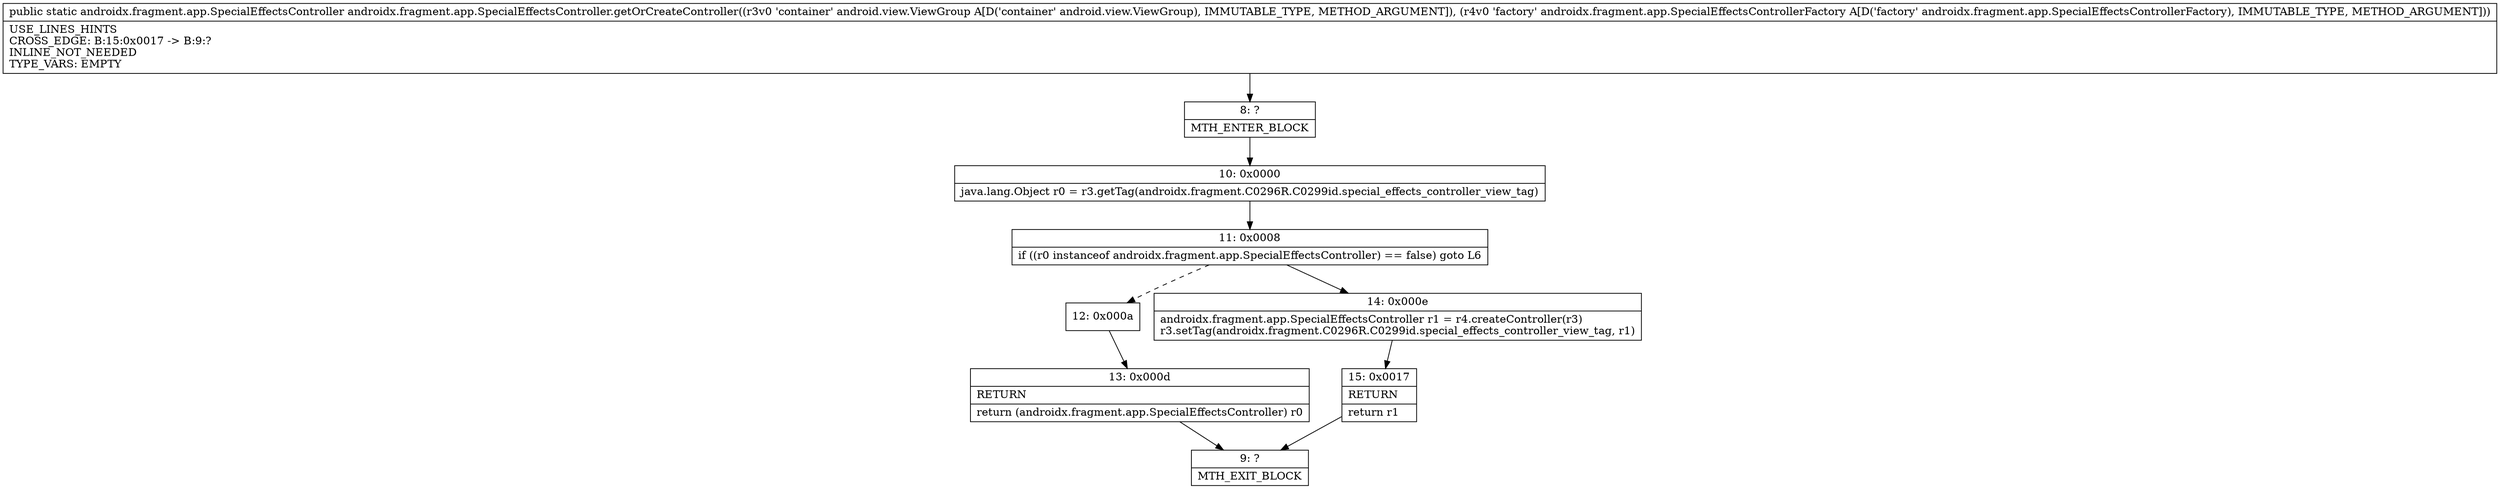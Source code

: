 digraph "CFG forandroidx.fragment.app.SpecialEffectsController.getOrCreateController(Landroid\/view\/ViewGroup;Landroidx\/fragment\/app\/SpecialEffectsControllerFactory;)Landroidx\/fragment\/app\/SpecialEffectsController;" {
Node_8 [shape=record,label="{8\:\ ?|MTH_ENTER_BLOCK\l}"];
Node_10 [shape=record,label="{10\:\ 0x0000|java.lang.Object r0 = r3.getTag(androidx.fragment.C0296R.C0299id.special_effects_controller_view_tag)\l}"];
Node_11 [shape=record,label="{11\:\ 0x0008|if ((r0 instanceof androidx.fragment.app.SpecialEffectsController) == false) goto L6\l}"];
Node_12 [shape=record,label="{12\:\ 0x000a}"];
Node_13 [shape=record,label="{13\:\ 0x000d|RETURN\l|return (androidx.fragment.app.SpecialEffectsController) r0\l}"];
Node_9 [shape=record,label="{9\:\ ?|MTH_EXIT_BLOCK\l}"];
Node_14 [shape=record,label="{14\:\ 0x000e|androidx.fragment.app.SpecialEffectsController r1 = r4.createController(r3)\lr3.setTag(androidx.fragment.C0296R.C0299id.special_effects_controller_view_tag, r1)\l}"];
Node_15 [shape=record,label="{15\:\ 0x0017|RETURN\l|return r1\l}"];
MethodNode[shape=record,label="{public static androidx.fragment.app.SpecialEffectsController androidx.fragment.app.SpecialEffectsController.getOrCreateController((r3v0 'container' android.view.ViewGroup A[D('container' android.view.ViewGroup), IMMUTABLE_TYPE, METHOD_ARGUMENT]), (r4v0 'factory' androidx.fragment.app.SpecialEffectsControllerFactory A[D('factory' androidx.fragment.app.SpecialEffectsControllerFactory), IMMUTABLE_TYPE, METHOD_ARGUMENT]))  | USE_LINES_HINTS\lCROSS_EDGE: B:15:0x0017 \-\> B:9:?\lINLINE_NOT_NEEDED\lTYPE_VARS: EMPTY\l}"];
MethodNode -> Node_8;Node_8 -> Node_10;
Node_10 -> Node_11;
Node_11 -> Node_12[style=dashed];
Node_11 -> Node_14;
Node_12 -> Node_13;
Node_13 -> Node_9;
Node_14 -> Node_15;
Node_15 -> Node_9;
}

